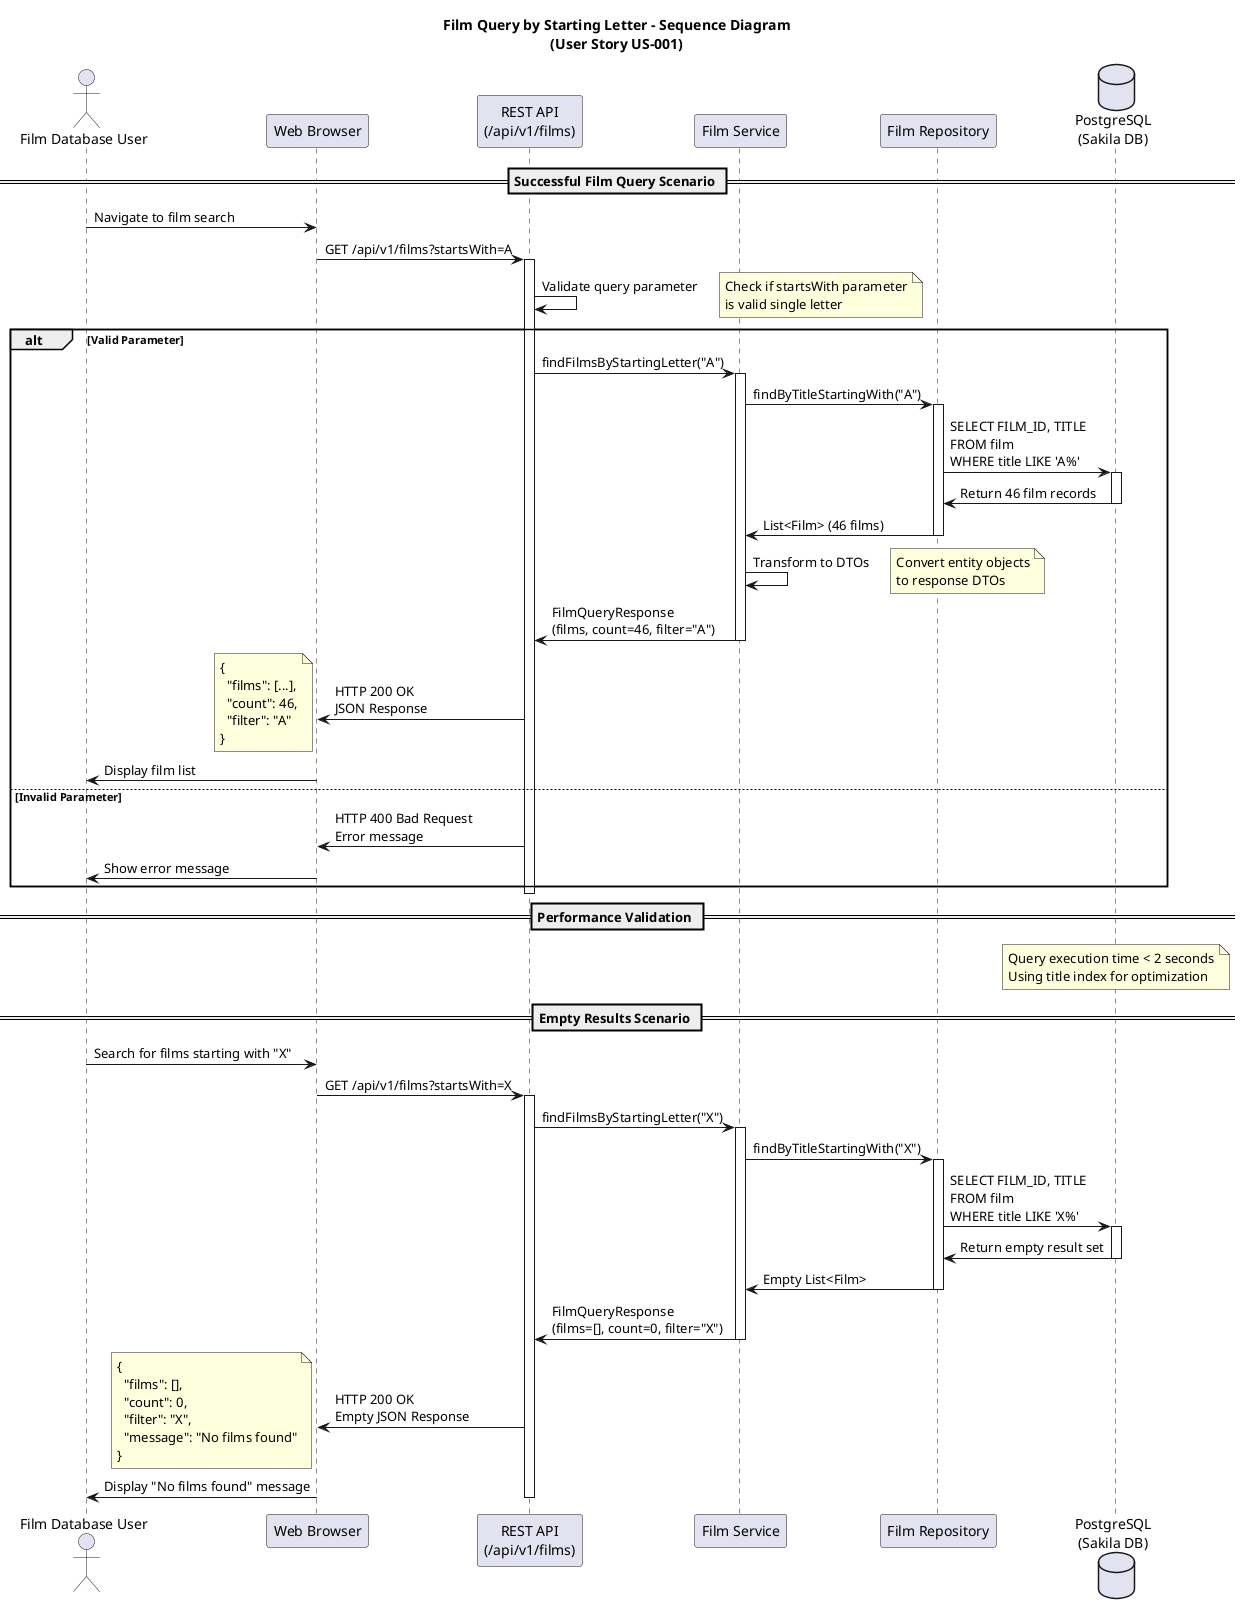 @startuml US-001-Film-Query-Sequence-Diagram

title Film Query by Starting Letter - Sequence Diagram\n(User Story US-001)

actor "Film Database User" as User
participant "Web Browser" as Browser  
participant "REST API\n(/api/v1/films)" as API
participant "Film Service" as Service
participant "Film Repository" as Repository
database "PostgreSQL\n(Sakila DB)" as Database

== Successful Film Query Scenario ==

User -> Browser: Navigate to film search
Browser -> API: GET /api/v1/films?startsWith=A
activate API

API -> API: Validate query parameter
note right: Check if startsWith parameter\nis valid single letter

alt Valid Parameter
    API -> Service: findFilmsByStartingLetter("A")
    activate Service
    
    Service -> Repository: findByTitleStartingWith("A")
    activate Repository
    
    Repository -> Database: SELECT FILM_ID, TITLE\nFROM film\nWHERE title LIKE 'A%'
    activate Database
    
    Database -> Repository: Return 46 film records
    deactivate Database
    
    Repository -> Service: List<Film> (46 films)
    deactivate Repository
    
    Service -> Service: Transform to DTOs
    note right: Convert entity objects\nto response DTOs
    
    Service -> API: FilmQueryResponse\n(films, count=46, filter="A")
    deactivate Service
    
    API -> Browser: HTTP 200 OK\nJSON Response
    note left: {\n  "films": [...],\n  "count": 46,\n  "filter": "A"\n}
    
    Browser -> User: Display film list
    
else Invalid Parameter
    API -> Browser: HTTP 400 Bad Request\nError message
    Browser -> User: Show error message
end

deactivate API

== Performance Validation ==

note over Database: Query execution time < 2 seconds\nUsing title index for optimization

== Empty Results Scenario ==

User -> Browser: Search for films starting with "X"
Browser -> API: GET /api/v1/films?startsWith=X
activate API

API -> Service: findFilmsByStartingLetter("X")
activate Service

Service -> Repository: findByTitleStartingWith("X")
activate Repository

Repository -> Database: SELECT FILM_ID, TITLE\nFROM film\nWHERE title LIKE 'X%'
activate Database

Database -> Repository: Return empty result set
deactivate Database

Repository -> Service: Empty List<Film>
deactivate Repository

Service -> API: FilmQueryResponse\n(films=[], count=0, filter="X")
deactivate Service

API -> Browser: HTTP 200 OK\nEmpty JSON Response
note left: {\n  "films": [],\n  "count": 0,\n  "filter": "X",\n  "message": "No films found"\n}

Browser -> User: Display "No films found" message

deactivate API

@enduml 